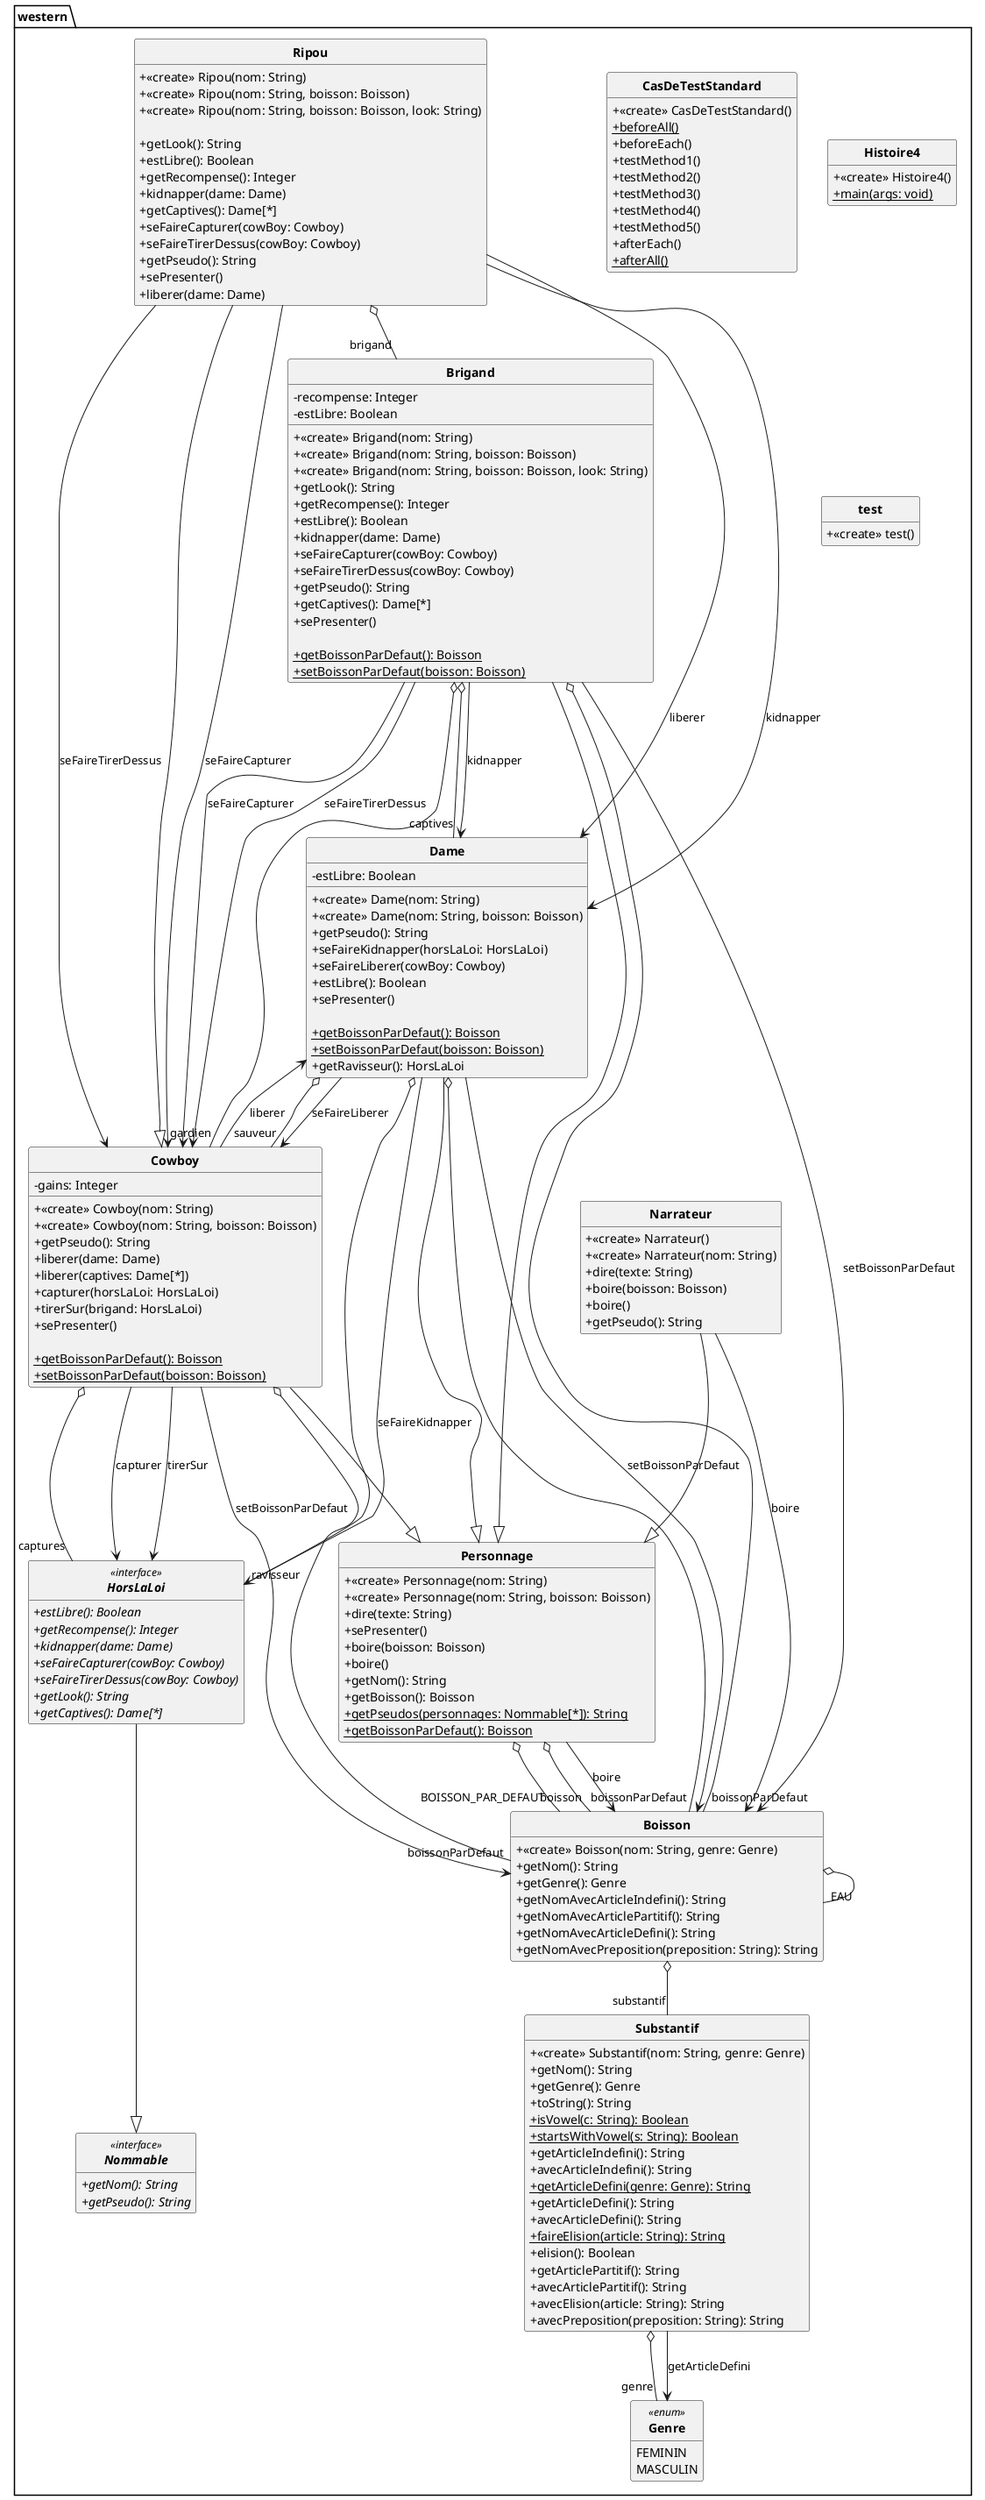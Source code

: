 @startuml
'https://plantuml.com/class-diagram
skinparam style strictuml
skinparam classAttributeIconSize 0
skinparam classFontStyle Bold
hide empty members

Class western.Boisson{
+ <<create>> Boisson(nom: String, genre: Genre)


+ getNom(): String
+ getGenre(): Genre
+ getNomAvecArticleIndefini(): String
+ getNomAvecArticlePartitif(): String
+ getNomAvecArticleDefini(): String
+ getNomAvecPreposition(preposition: String): String

}
western.Boisson o-- "substantif"western.Substantif
western.Boisson o-- "EAU"western.Boisson


Class western.Brigand{
+ <<create>> Brigand(nom: String)
+ <<create>> Brigand(nom: String, boisson: Boisson)
+ <<create>> Brigand(nom: String, boisson: Boisson, look: String)


- recompense: Integer
- estLibre: Boolean


+ getLook(): String
+ getRecompense(): Integer
+ estLibre(): Boolean
+ kidnapper(dame: Dame)
+ seFaireCapturer(cowBoy: Cowboy)
+ seFaireTirerDessus(cowBoy: Cowboy)
+ getPseudo(): String
+ getCaptives(): Dame[*]
+ sePresenter()

{static} + getBoissonParDefaut(): Boisson
{static} + setBoissonParDefaut(boisson: Boisson)

}
western.Brigand o--- "captives"western.Dame
western.Brigand o-- "gardien"western.Cowboy
western.Brigand --> western.Dame: kidnapper
western.Brigand --> western.Cowboy: seFaireCapturer
western.Brigand --> western.Cowboy: seFaireTirerDessus
western.Brigand o-- "boissonParDefaut"western.Boisson
western.Brigand --> western.Boisson: setBoissonParDefaut

western.Brigand ---|> western.Personnage
Class western.CasDeTestStandard{
+ <<create>> CasDeTestStandard()
{static} + beforeAll()
+ beforeEach()
+ testMethod1()
+ testMethod2()
+ testMethod3()
+ testMethod4()
+ testMethod5()
+ afterEach()
{static} + afterAll()

}


Class western.Cowboy{
+ <<create>> Cowboy(nom: String)
+ <<create>> Cowboy(nom: String, boisson: Boisson)
- gains: Integer

+ getPseudo(): String
+ liberer(dame: Dame)
+ liberer(captives: Dame[*])
+ capturer(horsLaLoi: HorsLaLoi)
+ tirerSur(brigand: HorsLaLoi)
+ sePresenter()

{static} + getBoissonParDefaut(): Boisson
{static} + setBoissonParDefaut(boisson: Boisson)

}
western.Cowboy o--- "captures"western.HorsLaLoi
western.Cowboy --> western.Dame: liberer
western.Cowboy --> western.HorsLaLoi: capturer
western.Cowboy --> western.HorsLaLoi: tirerSur
western.Cowboy o-- "boissonParDefaut"western.Boisson
western.Cowboy --> western.Boisson: setBoissonParDefaut

western.Cowboy ---|> western.Personnage
Class western.Dame{
+ <<create>> Dame(nom: String)
+ <<create>> Dame(nom: String, boisson: Boisson)
- estLibre: Boolean


+ getPseudo(): String
+ seFaireKidnapper(horsLaLoi: HorsLaLoi)
+ seFaireLiberer(cowBoy: Cowboy)
+ estLibre(): Boolean
+ sePresenter()

{static} + getBoissonParDefaut(): Boisson
{static} + setBoissonParDefaut(boisson: Boisson)
+ getRavisseur(): HorsLaLoi

}
western.Dame o-- "sauveur"western.Cowboy
western.Dame o-- "ravisseur"western.HorsLaLoi
western.Dame --> western.HorsLaLoi: seFaireKidnapper
western.Dame --> western.Cowboy: seFaireLiberer
western.Dame o-- "boissonParDefaut"western.Boisson
western.Dame --> western.Boisson: setBoissonParDefaut

western.Dame ---|> western.Personnage
Enum western.Genre<<enum>> {
FEMININ
MASCULIN

}
Class western.Histoire4{
+ <<create>> Histoire4()
{static} + main(args: void)

}


Interface western.HorsLaLoi<<interface>> {
{abstract} + estLibre(): Boolean
{abstract} + getRecompense(): Integer
{abstract} + kidnapper(dame: Dame)
{abstract} + seFaireCapturer(cowBoy: Cowboy)
{abstract} + seFaireTirerDessus(cowBoy: Cowboy)
{abstract} + getLook(): String
{abstract} + getCaptives(): Dame[*]

}
western.HorsLaLoi ---|> western.Nommable

Class western.Narrateur{
+ <<create>> Narrateur()
+ <<create>> Narrateur(nom: String)
+ dire(texte: String)
+ boire(boisson: Boisson)
+ boire()
+ getPseudo(): String

}
western.Narrateur --> western.Boisson: boire

western.Narrateur ---|> western.Personnage
Interface western.Nommable<<interface>> {
{abstract} + getNom(): String
{abstract} + getPseudo(): String

}

Class western.Personnage{
+ <<create>> Personnage(nom: String)
+ <<create>> Personnage(nom: String, boisson: Boisson)



+ dire(texte: String)
+ sePresenter()
+ boire(boisson: Boisson)
+ boire()
+ getNom(): String
+ getBoisson(): Boisson
{static} + getPseudos(personnages: Nommable[*]): String
{static} + getBoissonParDefaut(): Boisson

}
western.Personnage o-- "BOISSON_PAR_DEFAUT"western.Boisson
western.Personnage o-- "boisson"western.Boisson
western.Personnage --> western.Boisson: boire


Class western.Ripou{
+ <<create>> Ripou(nom: String)
+ <<create>> Ripou(nom: String, boisson: Boisson)
+ <<create>> Ripou(nom: String, boisson: Boisson, look: String)

+ getLook(): String
+ estLibre(): Boolean
+ getRecompense(): Integer
+ kidnapper(dame: Dame)
+ getCaptives(): Dame[*]
+ seFaireCapturer(cowBoy: Cowboy)
+ seFaireTirerDessus(cowBoy: Cowboy)
+ getPseudo(): String
+ sePresenter()
+ liberer(dame: Dame)

}
western.Ripou o-- "brigand"western.Brigand
western.Ripou --> western.Dame: kidnapper
western.Ripou --> western.Cowboy: seFaireCapturer
western.Ripou --> western.Cowboy: seFaireTirerDessus
western.Ripou --> western.Dame: liberer

western.Ripou ---|> western.Cowboy
Class western.Substantif{
+ <<create>> Substantif(nom: String, genre: Genre)


+ getNom(): String
+ getGenre(): Genre
+ toString(): String
{static} + isVowel(c: String): Boolean
{static} + startsWithVowel(s: String): Boolean
+ getArticleIndefini(): String
+ avecArticleIndefini(): String
{static} + getArticleDefini(genre: Genre): String
+ getArticleDefini(): String
+ avecArticleDefini(): String
{static} + faireElision(article: String): String
+ elision(): Boolean
+ getArticlePartitif(): String
+ avecArticlePartitif(): String
+ avecElision(article: String): String
+ avecPreposition(preposition: String): String

}
western.Substantif o-- "genre"western.Genre
western.Substantif --> western.Genre: getArticleDefini


Class western.test{
+ <<create>> test()

}



@enduml

